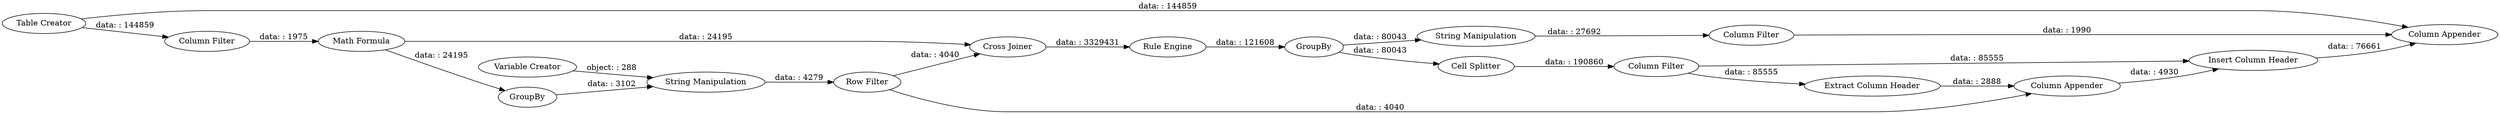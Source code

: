 digraph {
	"-7035241364165881008_1" [label="Table Creator"]
	"-7035241364165881008_13" [label="Column Appender"]
	"-7035241364165881008_12" [label="Insert Column Header"]
	"-7035241364165881008_15" [label="Column Filter"]
	"-7035241364165881008_5" [label="Cross Joiner"]
	"-7035241364165881008_18" [label="Row Filter"]
	"-7035241364165881008_11" [label="Column Appender"]
	"-7035241364165881008_7" [label=GroupBy]
	"-7035241364165881008_14" [label="Variable Creator"]
	"-7035241364165881008_4" [label="String Manipulation"]
	"-7035241364165881008_6" [label="Rule Engine"]
	"-7035241364165881008_8" [label="Cell Splitter"]
	"-7035241364165881008_16" [label="String Manipulation"]
	"-7035241364165881008_9" [label="Column Filter"]
	"-7035241364165881008_2" [label="Math Formula"]
	"-7035241364165881008_17" [label="Column Filter"]
	"-7035241364165881008_10" [label="Extract Column Header"]
	"-7035241364165881008_3" [label=GroupBy]
	"-7035241364165881008_14" -> "-7035241364165881008_4" [label="object: : 288"]
	"-7035241364165881008_7" -> "-7035241364165881008_16" [label="data: : 80043"]
	"-7035241364165881008_1" -> "-7035241364165881008_15" [label="data: : 144859"]
	"-7035241364165881008_2" -> "-7035241364165881008_5" [label="data: : 24195"]
	"-7035241364165881008_9" -> "-7035241364165881008_10" [label="data: : 85555"]
	"-7035241364165881008_10" -> "-7035241364165881008_11" [label="data: : 2888"]
	"-7035241364165881008_17" -> "-7035241364165881008_13" [label="data: : 1990"]
	"-7035241364165881008_5" -> "-7035241364165881008_6" [label="data: : 3329431"]
	"-7035241364165881008_12" -> "-7035241364165881008_13" [label="data: : 76661"]
	"-7035241364165881008_9" -> "-7035241364165881008_12" [label="data: : 85555"]
	"-7035241364165881008_1" -> "-7035241364165881008_13" [label="data: : 144859"]
	"-7035241364165881008_3" -> "-7035241364165881008_4" [label="data: : 3102"]
	"-7035241364165881008_8" -> "-7035241364165881008_9" [label="data: : 190860"]
	"-7035241364165881008_11" -> "-7035241364165881008_12" [label="data: : 4930"]
	"-7035241364165881008_6" -> "-7035241364165881008_7" [label="data: : 121608"]
	"-7035241364165881008_2" -> "-7035241364165881008_3" [label="data: : 24195"]
	"-7035241364165881008_18" -> "-7035241364165881008_11" [label="data: : 4040"]
	"-7035241364165881008_15" -> "-7035241364165881008_2" [label="data: : 1975"]
	"-7035241364165881008_18" -> "-7035241364165881008_5" [label="data: : 4040"]
	"-7035241364165881008_7" -> "-7035241364165881008_8" [label="data: : 80043"]
	"-7035241364165881008_16" -> "-7035241364165881008_17" [label="data: : 27692"]
	"-7035241364165881008_4" -> "-7035241364165881008_18" [label="data: : 4279"]
	rankdir=LR
}
